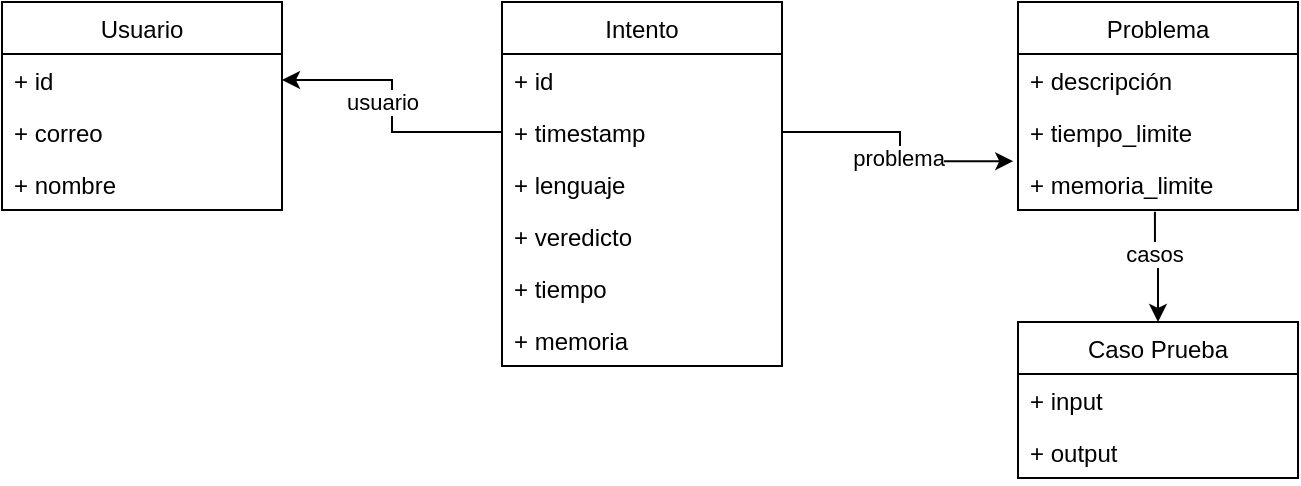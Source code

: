 <mxfile version="13.7.3" type="github"><diagram id="wXKR8LVrxSHWjPC-w_hA" name="Page-1"><mxGraphModel dx="868" dy="482" grid="1" gridSize="10" guides="1" tooltips="1" connect="1" arrows="1" fold="1" page="1" pageScale="1" pageWidth="827" pageHeight="1169" math="0" shadow="0"><root><mxCell id="0"/><mxCell id="1" parent="0"/><mxCell id="ggQ71WYcgMNCNfFycVJI-8" style="edgeStyle=orthogonalEdgeStyle;rounded=0;orthogonalLoop=1;jettySize=auto;html=1;entryX=-0.017;entryY=0.061;entryDx=0;entryDy=0;entryPerimeter=0;" parent="1" source="ggQ71WYcgMNCNfFycVJI-3" target="ggQ71WYcgMNCNfFycVJI-21" edge="1"><mxGeometry relative="1" as="geometry"/></mxCell><mxCell id="ggQ71WYcgMNCNfFycVJI-9" value="problema" style="edgeLabel;html=1;align=center;verticalAlign=middle;resizable=0;points=[];" parent="ggQ71WYcgMNCNfFycVJI-8" vertex="1" connectable="0"><mxGeometry x="0.337" y="-2" relative="1" as="geometry"><mxPoint x="-14.76" y="-3.59" as="offset"/></mxGeometry></mxCell><mxCell id="ggQ71WYcgMNCNfFycVJI-10" style="edgeStyle=orthogonalEdgeStyle;rounded=0;orthogonalLoop=1;jettySize=auto;html=1;" parent="1" source="ggQ71WYcgMNCNfFycVJI-3" target="ggQ71WYcgMNCNfFycVJI-13" edge="1"><mxGeometry relative="1" as="geometry"/></mxCell><mxCell id="ggQ71WYcgMNCNfFycVJI-11" value="usuario" style="edgeLabel;html=1;align=center;verticalAlign=middle;resizable=0;points=[];" parent="ggQ71WYcgMNCNfFycVJI-10" vertex="1" connectable="0"><mxGeometry x="-0.453" y="-1" relative="1" as="geometry"><mxPoint x="-22.76" y="-14.03" as="offset"/></mxGeometry></mxCell><mxCell id="ggQ71WYcgMNCNfFycVJI-16" style="edgeStyle=orthogonalEdgeStyle;rounded=0;orthogonalLoop=1;jettySize=auto;html=1;entryX=0.5;entryY=0;entryDx=0;entryDy=0;exitX=0.489;exitY=1.034;exitDx=0;exitDy=0;exitPerimeter=0;" parent="1" source="ggQ71WYcgMNCNfFycVJI-21" target="ggQ71WYcgMNCNfFycVJI-22" edge="1"><mxGeometry relative="1" as="geometry"/></mxCell><mxCell id="ggQ71WYcgMNCNfFycVJI-17" value="casos" style="edgeLabel;html=1;align=center;verticalAlign=middle;resizable=0;points=[];" parent="ggQ71WYcgMNCNfFycVJI-16" vertex="1" connectable="0"><mxGeometry x="-0.276" y="-1" relative="1" as="geometry"><mxPoint as="offset"/></mxGeometry></mxCell><mxCell id="ggQ71WYcgMNCNfFycVJI-1" value="Intento" style="swimlane;fontStyle=0;childLayout=stackLayout;horizontal=1;startSize=26;fillColor=none;horizontalStack=0;resizeParent=1;resizeParentMax=0;resizeLast=0;collapsible=1;marginBottom=0;" parent="1" vertex="1"><mxGeometry x="340" y="290" width="140" height="182" as="geometry"/></mxCell><mxCell id="ggQ71WYcgMNCNfFycVJI-2" value="+ id" style="text;strokeColor=none;fillColor=none;align=left;verticalAlign=top;spacingLeft=4;spacingRight=4;overflow=hidden;rotatable=0;points=[[0,0.5],[1,0.5]];portConstraint=eastwest;" parent="ggQ71WYcgMNCNfFycVJI-1" vertex="1"><mxGeometry y="26" width="140" height="26" as="geometry"/></mxCell><mxCell id="ggQ71WYcgMNCNfFycVJI-3" value="+ timestamp" style="text;strokeColor=none;fillColor=none;align=left;verticalAlign=top;spacingLeft=4;spacingRight=4;overflow=hidden;rotatable=0;points=[[0,0.5],[1,0.5]];portConstraint=eastwest;" parent="ggQ71WYcgMNCNfFycVJI-1" vertex="1"><mxGeometry y="52" width="140" height="26" as="geometry"/></mxCell><mxCell id="ggQ71WYcgMNCNfFycVJI-4" value="+ lenguaje" style="text;strokeColor=none;fillColor=none;align=left;verticalAlign=top;spacingLeft=4;spacingRight=4;overflow=hidden;rotatable=0;points=[[0,0.5],[1,0.5]];portConstraint=eastwest;" parent="ggQ71WYcgMNCNfFycVJI-1" vertex="1"><mxGeometry y="78" width="140" height="26" as="geometry"/></mxCell><mxCell id="ggQ71WYcgMNCNfFycVJI-5" value="+ veredicto" style="text;strokeColor=none;fillColor=none;align=left;verticalAlign=top;spacingLeft=4;spacingRight=4;overflow=hidden;rotatable=0;points=[[0,0.5],[1,0.5]];portConstraint=eastwest;" parent="ggQ71WYcgMNCNfFycVJI-1" vertex="1"><mxGeometry y="104" width="140" height="26" as="geometry"/></mxCell><mxCell id="ggQ71WYcgMNCNfFycVJI-6" value="+ tiempo " style="text;strokeColor=none;fillColor=none;align=left;verticalAlign=top;spacingLeft=4;spacingRight=4;overflow=hidden;rotatable=0;points=[[0,0.5],[1,0.5]];portConstraint=eastwest;" parent="ggQ71WYcgMNCNfFycVJI-1" vertex="1"><mxGeometry y="130" width="140" height="26" as="geometry"/></mxCell><mxCell id="ggQ71WYcgMNCNfFycVJI-7" value="+ memoria" style="text;strokeColor=none;fillColor=none;align=left;verticalAlign=top;spacingLeft=4;spacingRight=4;overflow=hidden;rotatable=0;points=[[0,0.5],[1,0.5]];portConstraint=eastwest;" parent="ggQ71WYcgMNCNfFycVJI-1" vertex="1"><mxGeometry y="156" width="140" height="26" as="geometry"/></mxCell><mxCell id="ggQ71WYcgMNCNfFycVJI-12" value="Usuario" style="swimlane;fontStyle=0;childLayout=stackLayout;horizontal=1;startSize=26;fillColor=none;horizontalStack=0;resizeParent=1;resizeParentMax=0;resizeLast=0;collapsible=1;marginBottom=0;" parent="1" vertex="1"><mxGeometry x="90" y="290" width="140" height="104" as="geometry"/></mxCell><mxCell id="ggQ71WYcgMNCNfFycVJI-13" value="+ id" style="text;strokeColor=none;fillColor=none;align=left;verticalAlign=top;spacingLeft=4;spacingRight=4;overflow=hidden;rotatable=0;points=[[0,0.5],[1,0.5]];portConstraint=eastwest;" parent="ggQ71WYcgMNCNfFycVJI-12" vertex="1"><mxGeometry y="26" width="140" height="26" as="geometry"/></mxCell><mxCell id="ggQ71WYcgMNCNfFycVJI-14" value="+ correo" style="text;strokeColor=none;fillColor=none;align=left;verticalAlign=top;spacingLeft=4;spacingRight=4;overflow=hidden;rotatable=0;points=[[0,0.5],[1,0.5]];portConstraint=eastwest;" parent="ggQ71WYcgMNCNfFycVJI-12" vertex="1"><mxGeometry y="52" width="140" height="26" as="geometry"/></mxCell><mxCell id="ggQ71WYcgMNCNfFycVJI-15" value="+ nombre" style="text;strokeColor=none;fillColor=none;align=left;verticalAlign=top;spacingLeft=4;spacingRight=4;overflow=hidden;rotatable=0;points=[[0,0.5],[1,0.5]];portConstraint=eastwest;" parent="ggQ71WYcgMNCNfFycVJI-12" vertex="1"><mxGeometry y="78" width="140" height="26" as="geometry"/></mxCell><mxCell id="ggQ71WYcgMNCNfFycVJI-18" value="Problema" style="swimlane;fontStyle=0;childLayout=stackLayout;horizontal=1;startSize=26;fillColor=none;horizontalStack=0;resizeParent=1;resizeParentMax=0;resizeLast=0;collapsible=1;marginBottom=0;" parent="1" vertex="1"><mxGeometry x="598" y="290" width="140" height="104" as="geometry"/></mxCell><mxCell id="ggQ71WYcgMNCNfFycVJI-19" value="+ descripción" style="text;strokeColor=none;fillColor=none;align=left;verticalAlign=top;spacingLeft=4;spacingRight=4;overflow=hidden;rotatable=0;points=[[0,0.5],[1,0.5]];portConstraint=eastwest;" parent="ggQ71WYcgMNCNfFycVJI-18" vertex="1"><mxGeometry y="26" width="140" height="26" as="geometry"/></mxCell><mxCell id="ggQ71WYcgMNCNfFycVJI-20" value="+ tiempo_limite" style="text;strokeColor=none;fillColor=none;align=left;verticalAlign=top;spacingLeft=4;spacingRight=4;overflow=hidden;rotatable=0;points=[[0,0.5],[1,0.5]];portConstraint=eastwest;" parent="ggQ71WYcgMNCNfFycVJI-18" vertex="1"><mxGeometry y="52" width="140" height="26" as="geometry"/></mxCell><mxCell id="ggQ71WYcgMNCNfFycVJI-21" value="+ memoria_limite" style="text;strokeColor=none;fillColor=none;align=left;verticalAlign=top;spacingLeft=4;spacingRight=4;overflow=hidden;rotatable=0;points=[[0,0.5],[1,0.5]];portConstraint=eastwest;" parent="ggQ71WYcgMNCNfFycVJI-18" vertex="1"><mxGeometry y="78" width="140" height="26" as="geometry"/></mxCell><mxCell id="ggQ71WYcgMNCNfFycVJI-22" value="Caso Prueba" style="swimlane;fontStyle=0;childLayout=stackLayout;horizontal=1;startSize=26;fillColor=none;horizontalStack=0;resizeParent=1;resizeParentMax=0;resizeLast=0;collapsible=1;marginBottom=0;" parent="1" vertex="1"><mxGeometry x="598" y="450" width="140" height="78" as="geometry"/></mxCell><mxCell id="ggQ71WYcgMNCNfFycVJI-23" value="+ input" style="text;strokeColor=none;fillColor=none;align=left;verticalAlign=top;spacingLeft=4;spacingRight=4;overflow=hidden;rotatable=0;points=[[0,0.5],[1,0.5]];portConstraint=eastwest;" parent="ggQ71WYcgMNCNfFycVJI-22" vertex="1"><mxGeometry y="26" width="140" height="26" as="geometry"/></mxCell><mxCell id="ggQ71WYcgMNCNfFycVJI-24" value="+ output" style="text;strokeColor=none;fillColor=none;align=left;verticalAlign=top;spacingLeft=4;spacingRight=4;overflow=hidden;rotatable=0;points=[[0,0.5],[1,0.5]];portConstraint=eastwest;" parent="ggQ71WYcgMNCNfFycVJI-22" vertex="1"><mxGeometry y="52" width="140" height="26" as="geometry"/></mxCell></root></mxGraphModel></diagram></mxfile>